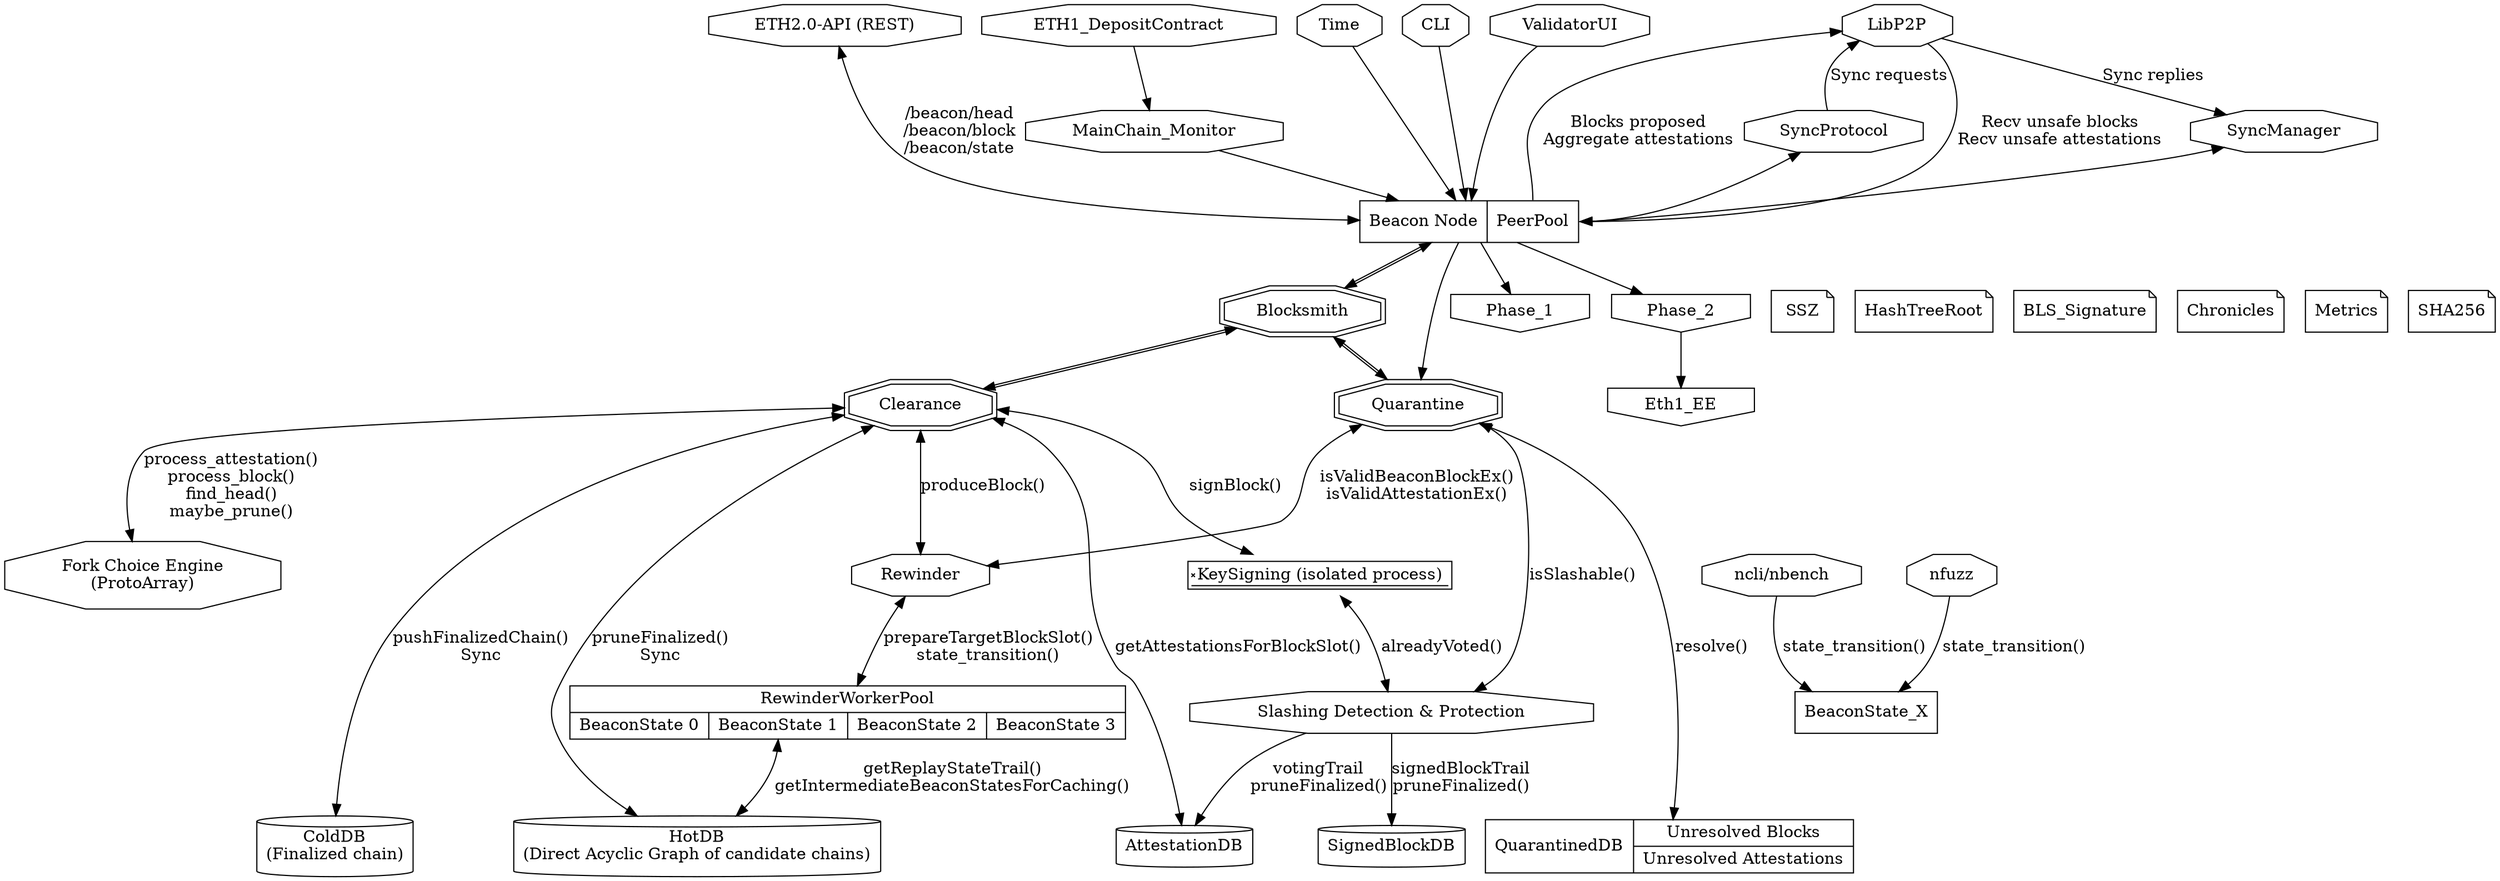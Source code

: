 digraph architecture{
  node [shape = signature]; KeySigning [label="KeySigning (isolated process)"];
  node [shape = octagon]; SyncManager SyncProtocol MainChain_Monitor Time CLI ValidatorUI Slashing LibP2P ETH2_API ncli nfuzz Rewinder ForkChoice;
  ETH2_API [label="ETH2.0-API (REST)"];
  Slashing [label="Slashing Detection & Protection"];
  ForkChoice [label="Fork Choice Engine\n(ProtoArray)"];
  {rank = source; ETH1_DepositContract LibP2P ETH2_API CLI Time ValidatorUI;}

  node [shape = record] BeaconNode;
  BeaconNode [label="<nbc>Beacon Node | <PeerPool>PeerPool"]

  ncli [label="ncli/nbench"];
  {rank = same; ncli; nfuzz;}

  node [shape = doubleoctagon]; Blocksmith Quarantine Clearance;
  node [shape = invhouse]; Phase_1 Phase_2 Eth1_EE;
  node [shape = note] SSZ HashTreeRoot BLS_Signature Chronicles Metrics SHA256
  {rank = same; Blocksmith Phase_1 Phase_2 SSZ HashTreeRoot BLS_Signature Chronicles Metrics SHA256;}

  BeaconNode -> Phase_1
  BeaconNode -> Phase_2
  Phase_2 -> Eth1_EE

  node [shape = record]; QuarantinedDB;
  QuarantinedDB [label="QuarantinedDB | {Unresolved Blocks | Unresolved Attestations}"];

  node [shape = record]; RewinderWorkerPool;
  node [shape = box]; BeaconState_X;

  RewinderWorkerPool [label="{RewinderWorkerPool | {<bs0>BeaconState 0|<bs1>BeaconState 1|<bs2>BeaconState 2|<bs3>BeaconState 3}}"];
  {rank = same; RewinderWorkerPool BeaconState_X;}

  node [shape = cylinder]; AttestationDB HotDB ColdDB;
  {rank = sink; AttestationDB SignedBlockDB HotDB ColdDB QuarantinedDB;}
  HotDB [label="HotDB\n(Direct Acyclic Graph of candidate chains)"]
  ColdDB [label="ColdDB\n(Finalized chain)"]

  {rank = same; MainChain_Monitor SyncManager SyncProtocol;}
  ETH1_DepositContract -> MainChain_Monitor
  MainChain_Monitor -> BeaconNode

  SyncManager -> BeaconNode:PeerPool [dir=both]
  SyncProtocol -> BeaconNode:PeerPool [dir=both]

  CLI -> BeaconNode
  ValidatorUI -> BeaconNode
  Time -> BeaconNode
  BeaconNode -> Blocksmith [dir=both color="black:black"]
  BeaconNode -> Quarantine
  Blocksmith -> Quarantine [dir=both color="black:black"]
  Blocksmith -> Clearance [dir=both color="black:black"]
  Quarantine -> QuarantinedDB [dir=both label="resolve()"]

  ncli -> BeaconState_X [label="state_transition()"]
  nfuzz -> BeaconState_X [label="state_transition()"]

  SyncProtocol -> LibP2P [label="Sync requests"]
  LibP2P -> SyncManager [label="Sync replies"]

  LibP2P -> BeaconNode:PeerPool [label="Recv unsafe blocks\nRecv unsafe attestations"]
  BeaconNode:PeerPool -> LibP2P [label="Blocks proposed\nAggregate attestations"]
  ETH2_API -> BeaconNode [dir="both", label="/beacon/head\n/beacon/block\n/beacon/state"]

  Clearance -> ForkChoice [dir="both", label="process_attestation()\nprocess_block()\nfind_head()\nmaybe_prune()"]

  Quarantine -> Slashing [dir="both", label="isSlashable()"]
  Clearance -> KeySigning [dir="both", label="signBlock()"]
  KeySigning -> Slashing [dir="both", label="alreadyVoted()"]
  Slashing -> AttestationDB [label="votingTrail\npruneFinalized()"]
  Slashing -> SignedBlockDB [label="signedBlockTrail\npruneFinalized()"]
  Clearance -> AttestationDB [dir="both", label="getAttestationsForBlockSlot()"]

  Clearance -> HotDB [dir="both", label="pruneFinalized()\nSync"]

  Rewinder -> RewinderWorkerPool [dir="both", label="prepareTargetBlockSlot()\nstate_transition()"]
  RewinderWorkerPool:bs1 -> HotDB [dir="both", label="getReplayStateTrail()\ngetIntermediateBeaconStatesForCaching()"]

  Quarantine -> Rewinder [dir="both", label="isValidBeaconBlockEx()\nisValidAttestationEx()"]
  Clearance -> Rewinder [dir="both", label="produceBlock()"]


  Clearance -> ColdDB [dir="both", label="pushFinalizedChain()\nSync"]
}
